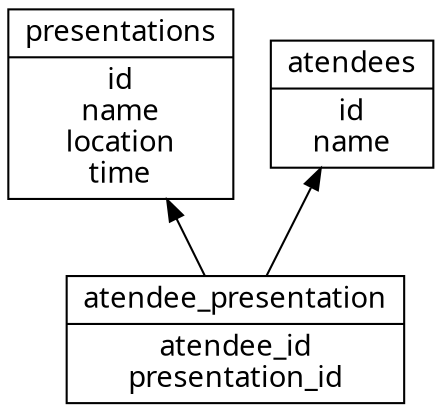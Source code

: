 digraph {
    node [fontname="menlo" shape=record]
    rankdir=BT

    presentation [label="{presentations|id\nname\nlocation\ntime}"]
    atendee [label="{atendees|id\nname}"]
    atendee_presentation [label="{atendee_presentation|atendee_id\npresentation_id}"]

    atendee_presentation -> {atendee presentation}

}
